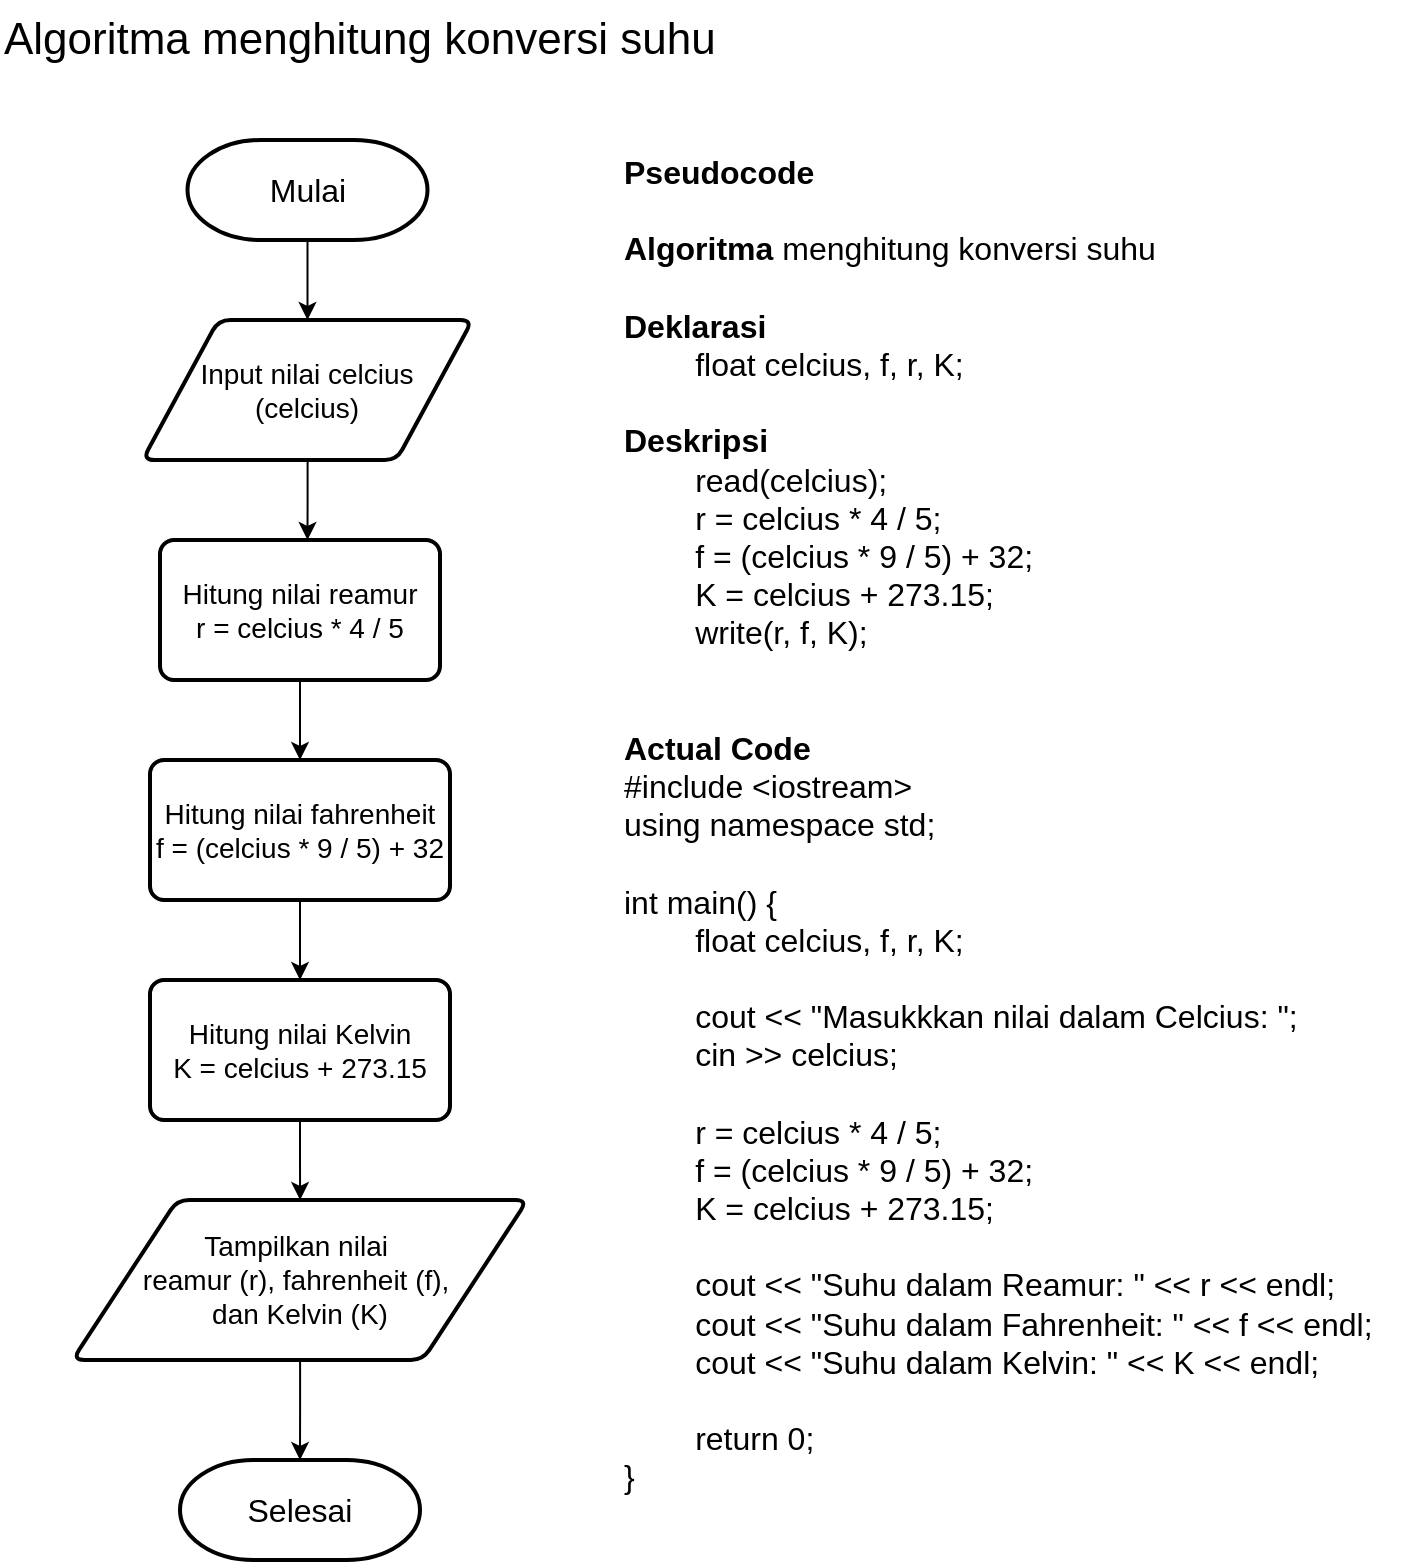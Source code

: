 <mxfile version="24.7.7">
  <diagram name="Page-1" id="Yp-D_o9VCTWESZNkcrKs">
    <mxGraphModel dx="1050" dy="581" grid="1" gridSize="10" guides="1" tooltips="1" connect="1" arrows="1" fold="1" page="1" pageScale="1" pageWidth="850" pageHeight="1100" math="0" shadow="0">
      <root>
        <mxCell id="0" />
        <mxCell id="1" parent="0" />
        <mxCell id="otzFKHewE9aWXzk_kep4-3" value="" style="edgeStyle=orthogonalEdgeStyle;rounded=0;orthogonalLoop=1;jettySize=auto;html=1;" parent="1" source="otzFKHewE9aWXzk_kep4-1" target="otzFKHewE9aWXzk_kep4-2" edge="1">
          <mxGeometry relative="1" as="geometry" />
        </mxCell>
        <mxCell id="otzFKHewE9aWXzk_kep4-1" value="&lt;font style=&quot;font-size: 16px;&quot;&gt;Mulai&lt;/font&gt;" style="strokeWidth=2;html=1;shape=mxgraph.flowchart.terminator;whiteSpace=wrap;" parent="1" vertex="1">
          <mxGeometry x="103.75" y="80" width="120" height="50" as="geometry" />
        </mxCell>
        <mxCell id="TgSFuIB_w0pTf3NEkXZc-2" value="" style="edgeStyle=orthogonalEdgeStyle;rounded=0;orthogonalLoop=1;jettySize=auto;html=1;" parent="1" source="otzFKHewE9aWXzk_kep4-2" edge="1">
          <mxGeometry relative="1" as="geometry">
            <mxPoint x="163.75" y="280" as="targetPoint" />
          </mxGeometry>
        </mxCell>
        <mxCell id="otzFKHewE9aWXzk_kep4-2" value="&lt;font style=&quot;font-size: 14px;&quot;&gt;Input nilai celcius&lt;/font&gt;&lt;div style=&quot;font-size: 14px;&quot;&gt;&lt;font style=&quot;font-size: 14px;&quot;&gt;(celcius)&lt;/font&gt;&lt;/div&gt;" style="shape=parallelogram;html=1;strokeWidth=2;perimeter=parallelogramPerimeter;whiteSpace=wrap;rounded=1;arcSize=12;size=0.23;" parent="1" vertex="1">
          <mxGeometry x="81.25" y="170" width="165" height="70" as="geometry" />
        </mxCell>
        <mxCell id="TgSFuIB_w0pTf3NEkXZc-12" value="" style="edgeStyle=orthogonalEdgeStyle;rounded=0;orthogonalLoop=1;jettySize=auto;html=1;" parent="1" source="TgSFuIB_w0pTf3NEkXZc-9" target="TgSFuIB_w0pTf3NEkXZc-11" edge="1">
          <mxGeometry relative="1" as="geometry" />
        </mxCell>
        <mxCell id="TgSFuIB_w0pTf3NEkXZc-9" value="&lt;span style=&quot;font-size: 14px;&quot;&gt;Tampilkan nilai&amp;nbsp;&lt;/span&gt;&lt;div&gt;&lt;span style=&quot;font-size: 14px;&quot;&gt;reamur (r), fahrenheit (f),&amp;nbsp;&lt;/span&gt;&lt;/div&gt;&lt;div&gt;&lt;span style=&quot;font-size: 14px; background-color: initial;&quot;&gt;dan Kelvin (K)&lt;/span&gt;&lt;/div&gt;" style="shape=parallelogram;html=1;strokeWidth=2;perimeter=parallelogramPerimeter;whiteSpace=wrap;rounded=1;arcSize=12;size=0.23;" parent="1" vertex="1">
          <mxGeometry x="46.25" y="610" width="227.5" height="80" as="geometry" />
        </mxCell>
        <mxCell id="TgSFuIB_w0pTf3NEkXZc-11" value="&lt;font style=&quot;font-size: 16px;&quot;&gt;Selesai&lt;/font&gt;" style="strokeWidth=2;html=1;shape=mxgraph.flowchart.terminator;whiteSpace=wrap;" parent="1" vertex="1">
          <mxGeometry x="100" y="740" width="120" height="50" as="geometry" />
        </mxCell>
        <mxCell id="S0lYe_uCpJq6J2a0a31l-1" value="&lt;font style=&quot;font-size: 22px;&quot;&gt;Algoritma menghitung konversi suhu&lt;/font&gt;" style="text;html=1;align=left;verticalAlign=middle;resizable=0;points=[];autosize=1;strokeColor=none;fillColor=none;" parent="1" vertex="1">
          <mxGeometry x="10" y="10" width="380" height="40" as="geometry" />
        </mxCell>
        <mxCell id="S0lYe_uCpJq6J2a0a31l-4" value="" style="edgeStyle=orthogonalEdgeStyle;rounded=0;orthogonalLoop=1;jettySize=auto;html=1;" parent="1" source="S0lYe_uCpJq6J2a0a31l-2" target="S0lYe_uCpJq6J2a0a31l-3" edge="1">
          <mxGeometry relative="1" as="geometry" />
        </mxCell>
        <mxCell id="S0lYe_uCpJq6J2a0a31l-2" value="&lt;div style=&quot;font-size: 14px;&quot;&gt;&lt;font style=&quot;font-size: 14px;&quot;&gt;Hitung nilai reamur&lt;/font&gt;&lt;/div&gt;&lt;div style=&quot;font-size: 14px;&quot;&gt;&lt;font style=&quot;font-size: 14px;&quot;&gt;r = celcius * 4 / 5&lt;/font&gt;&lt;/div&gt;" style="rounded=1;whiteSpace=wrap;html=1;absoluteArcSize=1;arcSize=14;strokeWidth=2;" parent="1" vertex="1">
          <mxGeometry x="90" y="280" width="140" height="70" as="geometry" />
        </mxCell>
        <mxCell id="S0lYe_uCpJq6J2a0a31l-6" value="" style="edgeStyle=orthogonalEdgeStyle;rounded=0;orthogonalLoop=1;jettySize=auto;html=1;" parent="1" source="S0lYe_uCpJq6J2a0a31l-3" target="S0lYe_uCpJq6J2a0a31l-5" edge="1">
          <mxGeometry relative="1" as="geometry" />
        </mxCell>
        <mxCell id="S0lYe_uCpJq6J2a0a31l-3" value="&lt;div style=&quot;font-size: 14px;&quot;&gt;&lt;div&gt;Hitung nilai fahrenheit&lt;/div&gt;&lt;div&gt;f = (celcius * 9 / 5) + 32&lt;/div&gt;&lt;/div&gt;" style="rounded=1;whiteSpace=wrap;html=1;absoluteArcSize=1;arcSize=14;strokeWidth=2;" parent="1" vertex="1">
          <mxGeometry x="85" y="390" width="150" height="70" as="geometry" />
        </mxCell>
        <mxCell id="S0lYe_uCpJq6J2a0a31l-7" value="" style="edgeStyle=orthogonalEdgeStyle;rounded=0;orthogonalLoop=1;jettySize=auto;html=1;" parent="1" source="S0lYe_uCpJq6J2a0a31l-5" target="TgSFuIB_w0pTf3NEkXZc-9" edge="1">
          <mxGeometry relative="1" as="geometry" />
        </mxCell>
        <mxCell id="S0lYe_uCpJq6J2a0a31l-5" value="&lt;div style=&quot;&quot;&gt;&lt;div style=&quot;&quot;&gt;&lt;span style=&quot;font-size: 14px;&quot;&gt;Hitung nilai Kelvin&lt;/span&gt;&lt;/div&gt;&lt;div style=&quot;&quot;&gt;&lt;span style=&quot;font-size: 14px;&quot;&gt;K = celcius + 273.15&lt;/span&gt;&lt;/div&gt;&lt;/div&gt;" style="rounded=1;whiteSpace=wrap;html=1;absoluteArcSize=1;arcSize=14;strokeWidth=2;" parent="1" vertex="1">
          <mxGeometry x="85" y="500" width="150" height="70" as="geometry" />
        </mxCell>
        <mxCell id="S0lYe_uCpJq6J2a0a31l-8" value="&lt;font style=&quot;font-size: 16px;&quot;&gt;&lt;b&gt;Pseudocode&lt;/b&gt;&lt;/font&gt;&lt;div&gt;&lt;font style=&quot;font-size: 16px;&quot;&gt;&lt;br&gt;&lt;/font&gt;&lt;/div&gt;&lt;div&gt;&lt;font style=&quot;font-size: 16px;&quot;&gt;&lt;b&gt;Algoritma&lt;/b&gt; menghitung konversi suhu&lt;/font&gt;&lt;/div&gt;&lt;div&gt;&lt;font style=&quot;font-size: 16px;&quot;&gt;&lt;br&gt;&lt;/font&gt;&lt;/div&gt;&lt;div&gt;&lt;font style=&quot;font-size: 16px;&quot;&gt;&lt;b&gt;Deklarasi&lt;/b&gt;&lt;/font&gt;&lt;/div&gt;&lt;div&gt;&lt;font style=&quot;font-size: 16px;&quot;&gt;&lt;span style=&quot;white-space: pre;&quot;&gt;&#x9;&lt;/span&gt;float celcius, f, r, K;&lt;br&gt;&lt;/font&gt;&lt;/div&gt;&lt;div&gt;&lt;font style=&quot;font-size: 16px;&quot;&gt;&lt;br&gt;&lt;/font&gt;&lt;/div&gt;&lt;div&gt;&lt;font style=&quot;font-size: 16px;&quot;&gt;&lt;b&gt;Deskripsi&lt;/b&gt;&lt;/font&gt;&lt;/div&gt;&lt;div&gt;&lt;font style=&quot;font-size: 16px;&quot;&gt;&lt;span style=&quot;white-space: pre;&quot;&gt;&#x9;&lt;/span&gt;read(celcius);&lt;br&gt;&lt;/font&gt;&lt;/div&gt;&lt;div&gt;&lt;font style=&quot;font-size: 16px;&quot;&gt;&lt;span style=&quot;white-space: pre;&quot;&gt;&#x9;&lt;/span&gt;r = celcius * 4 / 5;&lt;br&gt;&lt;/font&gt;&lt;/div&gt;&lt;div&gt;&lt;font style=&quot;font-size: 16px;&quot;&gt;&lt;span style=&quot;white-space: pre;&quot;&gt;&#x9;&lt;/span&gt;f = (celcius * 9 / 5) + 32;&lt;br&gt;&lt;/font&gt;&lt;/div&gt;&lt;div&gt;&lt;font style=&quot;font-size: 16px;&quot;&gt;&lt;span style=&quot;white-space: pre;&quot;&gt;&#x9;&lt;/span&gt;K = celcius + 273.15;&lt;br&gt;&lt;/font&gt;&lt;/div&gt;&lt;div&gt;&lt;font style=&quot;font-size: 16px;&quot;&gt;&lt;span style=&quot;white-space: pre;&quot;&gt;&#x9;&lt;/span&gt;write(r, f, K);&lt;/font&gt;&lt;/div&gt;&lt;div&gt;&lt;font style=&quot;font-size: 16px;&quot;&gt;&lt;br&gt;&lt;/font&gt;&lt;/div&gt;&lt;div&gt;&lt;font style=&quot;font-size: 16px;&quot;&gt;&lt;br&gt;&lt;/font&gt;&lt;/div&gt;&lt;div&gt;&lt;span style=&quot;font-size: 16px;&quot;&gt;&lt;b&gt;Actual Code&lt;/b&gt;&lt;/span&gt;&lt;/div&gt;&lt;div&gt;&lt;span style=&quot;font-size: 16px;&quot;&gt;#include &amp;lt;iostream&amp;gt;&lt;/span&gt;&lt;/div&gt;&lt;div&gt;&lt;span style=&quot;font-size: 16px;&quot;&gt;using namespace std;&lt;/span&gt;&lt;/div&gt;&lt;div&gt;&lt;span style=&quot;font-size: 16px;&quot;&gt;&lt;br&gt;&lt;/span&gt;&lt;/div&gt;&lt;div&gt;&lt;span style=&quot;font-size: 16px;&quot;&gt;int main() {&lt;/span&gt;&lt;/div&gt;&lt;div&gt;&lt;span style=&quot;font-size: 16px;&quot;&gt;&lt;span style=&quot;white-space: pre;&quot;&gt;&#x9;&lt;/span&gt;float celcius, f, r, K;&lt;br&gt;&lt;/span&gt;&lt;/div&gt;&lt;div&gt;&lt;span style=&quot;font-size: 16px;&quot;&gt;&lt;br&gt;&lt;/span&gt;&lt;/div&gt;&lt;div&gt;&lt;span style=&quot;font-size: 16px;&quot;&gt;&lt;span style=&quot;white-space: pre;&quot;&gt;&#x9;&lt;/span&gt;cout &amp;lt;&amp;lt; &quot;Masukkkan nilai dalam Celcius: &quot;;&lt;/span&gt;&lt;/div&gt;&lt;div&gt;&lt;span style=&quot;font-size: 16px;&quot;&gt;&lt;span style=&quot;white-space: pre;&quot;&gt;&#x9;&lt;/span&gt;cin &amp;gt;&amp;gt; celcius;&lt;br&gt;&lt;/span&gt;&lt;/div&gt;&lt;div&gt;&lt;span style=&quot;font-size: 16px;&quot;&gt;&lt;br&gt;&lt;/span&gt;&lt;/div&gt;&lt;div&gt;&lt;span style=&quot;font-size: 16px;&quot;&gt;&lt;span style=&quot;white-space: pre;&quot;&gt;&#x9;&lt;/span&gt;&lt;/span&gt;&lt;span style=&quot;font-size: 16px; background-color: initial;&quot;&gt;r = celcius * 4 / 5;&lt;/span&gt;&lt;/div&gt;&lt;div&gt;&lt;font style=&quot;font-size: 16px;&quot;&gt;&lt;span style=&quot;white-space-collapse: preserve;&quot;&gt;&#x9;&lt;/span&gt;f = (celcius * 9 / 5) + 32;&lt;br&gt;&lt;/font&gt;&lt;/div&gt;&lt;div&gt;&lt;font style=&quot;font-size: 16px;&quot;&gt;&lt;span style=&quot;white-space-collapse: preserve;&quot;&gt;&#x9;&lt;/span&gt;K = celcius + 273.15;&lt;/font&gt;&lt;/div&gt;&lt;div&gt;&lt;font style=&quot;font-size: 16px;&quot;&gt;&lt;br&gt;&lt;/font&gt;&lt;/div&gt;&lt;div&gt;&lt;font style=&quot;font-size: 16px;&quot;&gt;&lt;span style=&quot;white-space: pre;&quot;&gt;&#x9;&lt;/span&gt;cout &amp;lt;&amp;lt; &quot;Suhu dalam Reamur: &quot; &amp;lt;&amp;lt; r &amp;lt;&amp;lt; endl;&lt;/font&gt;&lt;/div&gt;&lt;div&gt;&lt;span style=&quot;font-size: 16px; background-color: initial;&quot;&gt;&lt;span style=&quot;white-space: pre;&quot;&gt;&#x9;&lt;/span&gt;cout &amp;lt;&amp;lt; &quot;Suhu dalam Fahrenheit: &quot; &amp;lt;&amp;lt; f &amp;lt;&amp;lt; endl;&lt;/span&gt;&lt;/div&gt;&lt;div&gt;&lt;span style=&quot;font-size: 16px;&quot;&gt;&lt;span style=&quot;white-space: pre;&quot;&gt;&#x9;&lt;/span&gt;&lt;/span&gt;&lt;span style=&quot;font-size: 16px;&quot;&gt;cout &amp;lt;&amp;lt; &quot;Suhu dalam Kelvin: &quot; &amp;lt;&amp;lt; K &amp;lt;&amp;lt; endl;&lt;/span&gt;&lt;/div&gt;&lt;div&gt;&lt;span style=&quot;font-size: 16px;&quot;&gt;&lt;br&gt;&lt;span style=&quot;white-space: pre;&quot;&gt;&#x9;&lt;/span&gt;return 0;&lt;br&gt;&lt;/span&gt;&lt;/div&gt;&lt;div&gt;&lt;span style=&quot;font-size: 16px;&quot;&gt;}&lt;/span&gt;&lt;/div&gt;" style="text;html=1;align=left;verticalAlign=top;resizable=0;points=[];autosize=1;strokeColor=none;fillColor=none;" parent="1" vertex="1">
          <mxGeometry x="320" y="80" width="400" height="690" as="geometry" />
        </mxCell>
      </root>
    </mxGraphModel>
  </diagram>
</mxfile>
